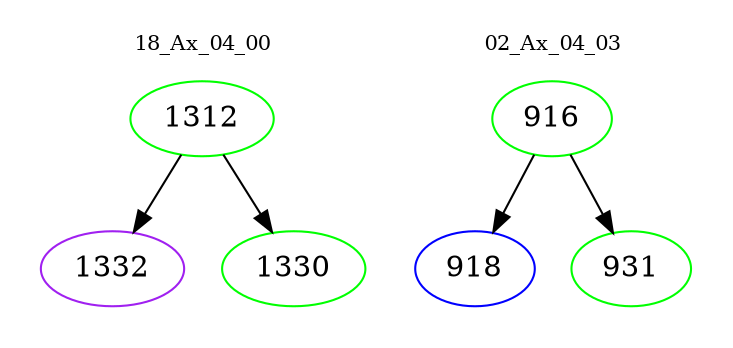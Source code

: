 digraph{
subgraph cluster_0 {
color = white
label = "18_Ax_04_00";
fontsize=10;
T0_1312 [label="1312", color="green"]
T0_1312 -> T0_1332 [color="black"]
T0_1332 [label="1332", color="purple"]
T0_1312 -> T0_1330 [color="black"]
T0_1330 [label="1330", color="green"]
}
subgraph cluster_1 {
color = white
label = "02_Ax_04_03";
fontsize=10;
T1_916 [label="916", color="green"]
T1_916 -> T1_918 [color="black"]
T1_918 [label="918", color="blue"]
T1_916 -> T1_931 [color="black"]
T1_931 [label="931", color="green"]
}
}
